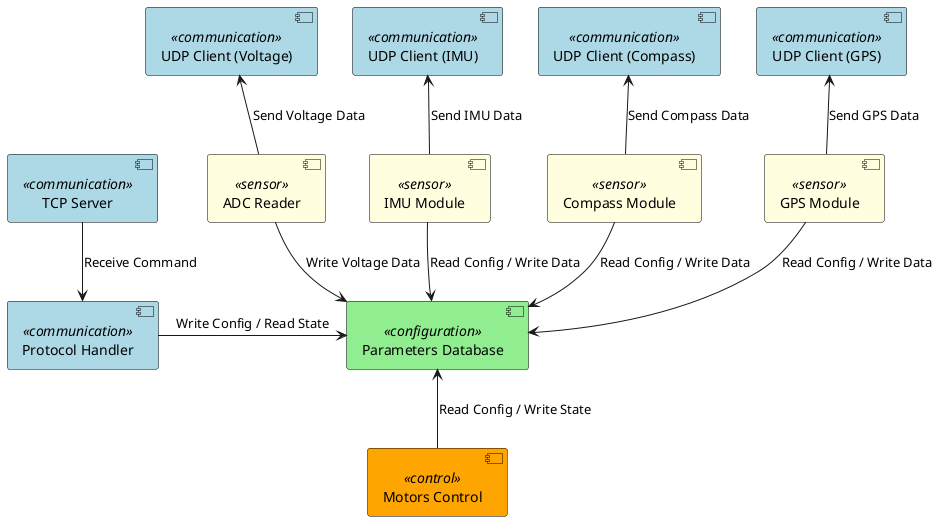 @startuml
skinparam component {
  BackgroundColor<<communication>> LightBlue
  BackgroundColor<<sensor>> LightYellow
  BackgroundColor<<configuration>> LightGreen
  BackgroundColor<<control>> Orange
  BorderColor Black
  FontColor Black
}

component "Parameters Database" <<configuration>>

component "TCP Server" <<communication>>
component "Protocol Handler" <<communication>>
component "Motors Control" <<control>>
component "ADC Reader" <<sensor>>

component "IMU Module" <<sensor>>
component "Compass Module" <<sensor>>
component "GPS Module" <<sensor>>

component "UDP Client (IMU)" <<communication>>
component "UDP Client (Compass)" <<communication>>
component "UDP Client (GPS)" <<communication>>
component "UDP Client (Voltage)" <<communication>>

[TCP Server] -down-> [Protocol Handler] : "Receive Command"
[Protocol Handler] -right-> [Parameters Database] : "Write Config / Read State"
[Motors Control] -up-> [Parameters Database] : "Read Config / Write State"
[ADC Reader] --> [Parameters Database] : "Write Voltage Data"
[IMU Module] --> [Parameters Database] : "Read Config / Write Data"
[Compass Module] --> [Parameters Database] : "Read Config / Write Data"
[GPS Module] --> [Parameters Database] : "Read Config / Write Data"
[ADC Reader] -up-> [UDP Client (Voltage)] : "Send Voltage Data"
[IMU Module] -up-> [UDP Client (IMU)] : "Send IMU Data"
[Compass Module] -up-> [UDP Client (Compass)] : "Send Compass Data"
[GPS Module] -up-> [UDP Client (GPS)] : "Send GPS Data"
@enduml
